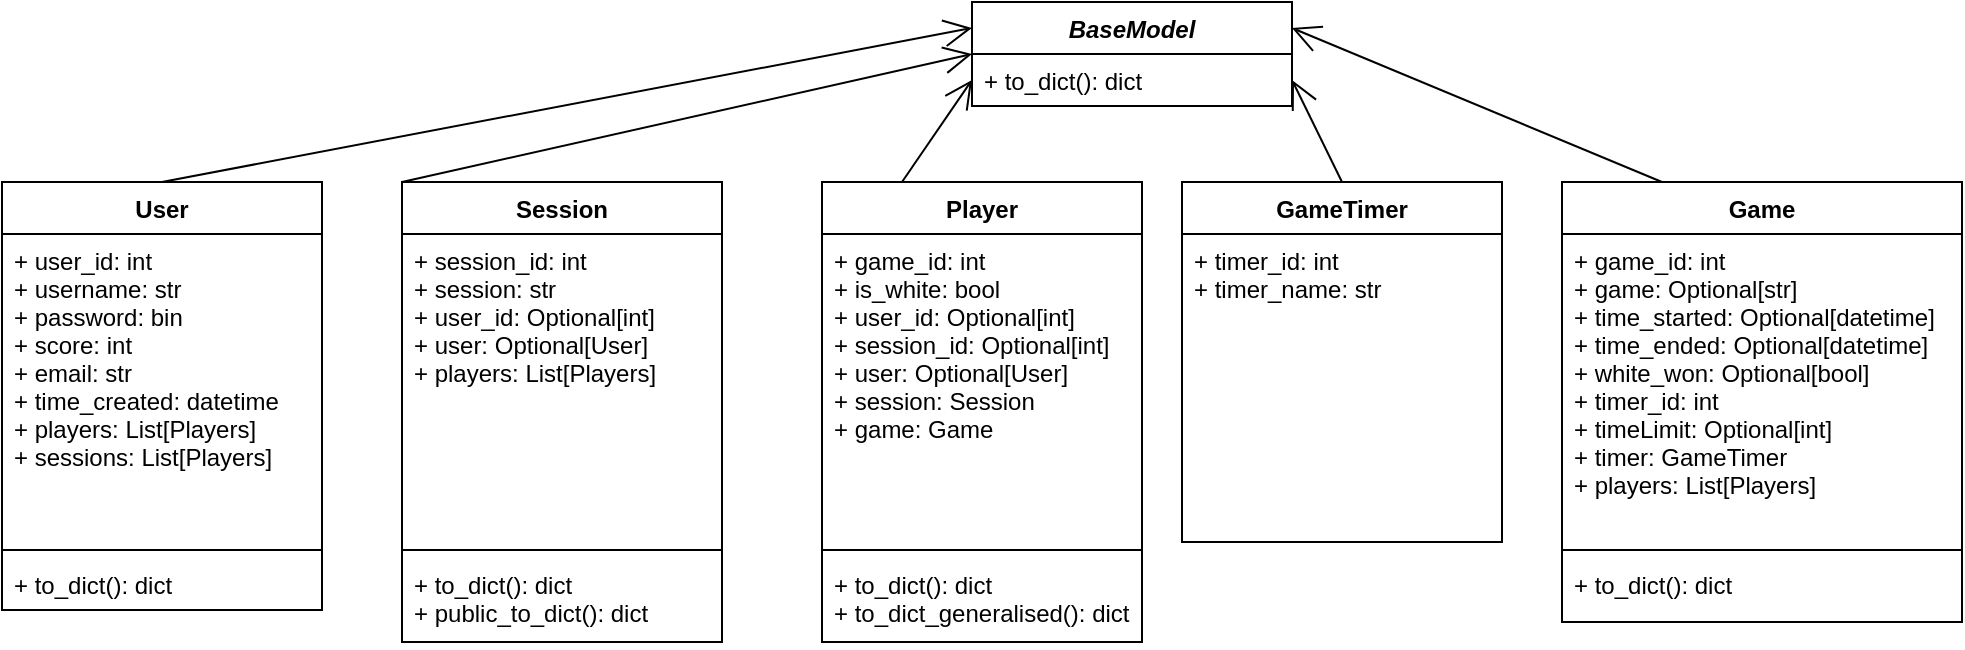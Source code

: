 <mxfile>
    <diagram id="V8mR53ucPUI2j8fdJnKs" name="Page-1">
        <mxGraphModel dx="1074" dy="687" grid="1" gridSize="10" guides="1" tooltips="1" connect="1" arrows="1" fold="1" page="1" pageScale="1" pageWidth="1169" pageHeight="827" math="0" shadow="0">
            <root>
                <mxCell id="0"/>
                <mxCell id="1" parent="0"/>
                <mxCell id="2" value="BaseModel" style="swimlane;fontStyle=3;align=center;verticalAlign=top;childLayout=stackLayout;horizontal=1;startSize=26;horizontalStack=0;resizeParent=1;resizeParentMax=0;resizeLast=0;collapsible=1;marginBottom=0;" parent="1" vertex="1">
                    <mxGeometry x="505" y="40" width="160" height="52" as="geometry"/>
                </mxCell>
                <mxCell id="5" value="+ to_dict(): dict" style="text;strokeColor=none;fillColor=none;align=left;verticalAlign=top;spacingLeft=4;spacingRight=4;overflow=hidden;rotatable=0;points=[[0,0.5],[1,0.5]];portConstraint=eastwest;" parent="2" vertex="1">
                    <mxGeometry y="26" width="160" height="26" as="geometry"/>
                </mxCell>
                <mxCell id="6" value="" style="endArrow=open;endFill=1;endSize=12;html=1;entryX=0;entryY=0.25;entryDx=0;entryDy=0;exitX=0.5;exitY=0;exitDx=0;exitDy=0;" edge="1" parent="1" source="7" target="2">
                    <mxGeometry width="160" relative="1" as="geometry">
                        <mxPoint x="240" y="200" as="sourcePoint"/>
                        <mxPoint x="490" y="350" as="targetPoint"/>
                    </mxGeometry>
                </mxCell>
                <mxCell id="7" value="User" style="swimlane;fontStyle=1;align=center;verticalAlign=top;childLayout=stackLayout;horizontal=1;startSize=26;horizontalStack=0;resizeParent=1;resizeParentMax=0;resizeLast=0;collapsible=1;marginBottom=0;" vertex="1" parent="1">
                    <mxGeometry x="20" y="130" width="160" height="214" as="geometry"/>
                </mxCell>
                <mxCell id="8" value="+ user_id: int&#10;+ username: str&#10;+ password: bin&#10;+ score: int&#10;+ email: str&#10;+ time_created: datetime&#10;+ players: List[Players]&#10;+ sessions: List[Players]" style="text;strokeColor=none;fillColor=none;align=left;verticalAlign=top;spacingLeft=4;spacingRight=4;overflow=hidden;rotatable=0;points=[[0,0.5],[1,0.5]];portConstraint=eastwest;" vertex="1" parent="7">
                    <mxGeometry y="26" width="160" height="154" as="geometry"/>
                </mxCell>
                <mxCell id="9" value="" style="line;strokeWidth=1;fillColor=none;align=left;verticalAlign=middle;spacingTop=-1;spacingLeft=3;spacingRight=3;rotatable=0;labelPosition=right;points=[];portConstraint=eastwest;" vertex="1" parent="7">
                    <mxGeometry y="180" width="160" height="8" as="geometry"/>
                </mxCell>
                <mxCell id="10" value="+ to_dict(): dict" style="text;strokeColor=none;fillColor=none;align=left;verticalAlign=top;spacingLeft=4;spacingRight=4;overflow=hidden;rotatable=0;points=[[0,0.5],[1,0.5]];portConstraint=eastwest;" vertex="1" parent="7">
                    <mxGeometry y="188" width="160" height="26" as="geometry"/>
                </mxCell>
                <mxCell id="13" value="Session" style="swimlane;fontStyle=1;align=center;verticalAlign=top;childLayout=stackLayout;horizontal=1;startSize=26;horizontalStack=0;resizeParent=1;resizeParentMax=0;resizeLast=0;collapsible=1;marginBottom=0;" vertex="1" parent="1">
                    <mxGeometry x="220" y="130" width="160" height="230" as="geometry"/>
                </mxCell>
                <mxCell id="14" value="+ session_id: int&#10;+ session: str&#10;+ user_id: Optional[int]&#10;+ user: Optional[User]&#10;+ players: List[Players]" style="text;strokeColor=none;fillColor=none;align=left;verticalAlign=top;spacingLeft=4;spacingRight=4;overflow=hidden;rotatable=0;points=[[0,0.5],[1,0.5]];portConstraint=eastwest;" vertex="1" parent="13">
                    <mxGeometry y="26" width="160" height="154" as="geometry"/>
                </mxCell>
                <mxCell id="15" value="" style="line;strokeWidth=1;fillColor=none;align=left;verticalAlign=middle;spacingTop=-1;spacingLeft=3;spacingRight=3;rotatable=0;labelPosition=right;points=[];portConstraint=eastwest;" vertex="1" parent="13">
                    <mxGeometry y="180" width="160" height="8" as="geometry"/>
                </mxCell>
                <mxCell id="16" value="+ to_dict(): dict&#10;+ public_to_dict(): dict" style="text;strokeColor=none;fillColor=none;align=left;verticalAlign=top;spacingLeft=4;spacingRight=4;overflow=hidden;rotatable=0;points=[[0,0.5],[1,0.5]];portConstraint=eastwest;" vertex="1" parent="13">
                    <mxGeometry y="188" width="160" height="42" as="geometry"/>
                </mxCell>
                <mxCell id="17" value="" style="endArrow=open;endFill=1;endSize=12;html=1;entryX=0;entryY=0.5;entryDx=0;entryDy=0;exitX=0;exitY=0;exitDx=0;exitDy=0;" edge="1" parent="1" source="13" target="2">
                    <mxGeometry width="160" relative="1" as="geometry">
                        <mxPoint x="110" y="140" as="sourcePoint"/>
                        <mxPoint x="320" y="63" as="targetPoint"/>
                    </mxGeometry>
                </mxCell>
                <mxCell id="18" value="Player" style="swimlane;fontStyle=1;align=center;verticalAlign=top;childLayout=stackLayout;horizontal=1;startSize=26;horizontalStack=0;resizeParent=1;resizeParentMax=0;resizeLast=0;collapsible=1;marginBottom=0;" vertex="1" parent="1">
                    <mxGeometry x="430" y="130" width="160" height="230" as="geometry"/>
                </mxCell>
                <mxCell id="19" value="+ game_id: int&#10;+ is_white: bool&#10;+ user_id: Optional[int]&#10;+ session_id: Optional[int]&#10;+ user: Optional[User]&#10;+ session: Session&#10;+ game: Game" style="text;strokeColor=none;fillColor=none;align=left;verticalAlign=top;spacingLeft=4;spacingRight=4;overflow=hidden;rotatable=0;points=[[0,0.5],[1,0.5]];portConstraint=eastwest;" vertex="1" parent="18">
                    <mxGeometry y="26" width="160" height="154" as="geometry"/>
                </mxCell>
                <mxCell id="20" value="" style="line;strokeWidth=1;fillColor=none;align=left;verticalAlign=middle;spacingTop=-1;spacingLeft=3;spacingRight=3;rotatable=0;labelPosition=right;points=[];portConstraint=eastwest;" vertex="1" parent="18">
                    <mxGeometry y="180" width="160" height="8" as="geometry"/>
                </mxCell>
                <mxCell id="21" value="+ to_dict(): dict&#10;+ to_dict_generalised(): dict" style="text;strokeColor=none;fillColor=none;align=left;verticalAlign=top;spacingLeft=4;spacingRight=4;overflow=hidden;rotatable=0;points=[[0,0.5],[1,0.5]];portConstraint=eastwest;" vertex="1" parent="18">
                    <mxGeometry y="188" width="160" height="42" as="geometry"/>
                </mxCell>
                <mxCell id="22" value="" style="endArrow=open;endFill=1;endSize=12;html=1;entryX=0;entryY=0.5;entryDx=0;entryDy=0;exitX=0.25;exitY=0;exitDx=0;exitDy=0;" edge="1" parent="1" source="18" target="5">
                    <mxGeometry width="160" relative="1" as="geometry">
                        <mxPoint x="230" y="140" as="sourcePoint"/>
                        <mxPoint x="515" y="76" as="targetPoint"/>
                    </mxGeometry>
                </mxCell>
                <mxCell id="23" value="GameTimer" style="swimlane;fontStyle=1;align=center;verticalAlign=top;childLayout=stackLayout;horizontal=1;startSize=26;horizontalStack=0;resizeParent=1;resizeParentMax=0;resizeLast=0;collapsible=1;marginBottom=0;" vertex="1" parent="1">
                    <mxGeometry x="610" y="130" width="160" height="180" as="geometry"/>
                </mxCell>
                <mxCell id="24" value="+ timer_id: int&#10;+ timer_name: str" style="text;strokeColor=none;fillColor=none;align=left;verticalAlign=top;spacingLeft=4;spacingRight=4;overflow=hidden;rotatable=0;points=[[0,0.5],[1,0.5]];portConstraint=eastwest;" vertex="1" parent="23">
                    <mxGeometry y="26" width="160" height="154" as="geometry"/>
                </mxCell>
                <mxCell id="27" value="" style="endArrow=open;endFill=1;endSize=12;html=1;entryX=1;entryY=0.5;entryDx=0;entryDy=0;exitX=0.5;exitY=0;exitDx=0;exitDy=0;" edge="1" parent="1" source="23" target="5">
                    <mxGeometry width="160" relative="1" as="geometry">
                        <mxPoint x="480" y="140" as="sourcePoint"/>
                        <mxPoint x="515" y="89" as="targetPoint"/>
                    </mxGeometry>
                </mxCell>
                <mxCell id="28" value="Game" style="swimlane;fontStyle=1;align=center;verticalAlign=top;childLayout=stackLayout;horizontal=1;startSize=26;horizontalStack=0;resizeParent=1;resizeParentMax=0;resizeLast=0;collapsible=1;marginBottom=0;" vertex="1" parent="1">
                    <mxGeometry x="800" y="130" width="200" height="220" as="geometry"/>
                </mxCell>
                <mxCell id="29" value="+ game_id: int&#10;+ game: Optional[str]&#10;+ time_started: Optional[datetime]&#10;+ time_ended: Optional[datetime]&#10;+ white_won: Optional[bool]&#10;+ timer_id: int&#10;+ timeLimit: Optional[int]&#10;+ timer: GameTimer&#10;+ players: List[Players]" style="text;strokeColor=none;fillColor=none;align=left;verticalAlign=top;spacingLeft=4;spacingRight=4;overflow=hidden;rotatable=0;points=[[0,0.5],[1,0.5]];portConstraint=eastwest;" vertex="1" parent="28">
                    <mxGeometry y="26" width="200" height="154" as="geometry"/>
                </mxCell>
                <mxCell id="30" value="" style="line;strokeWidth=1;fillColor=none;align=left;verticalAlign=middle;spacingTop=-1;spacingLeft=3;spacingRight=3;rotatable=0;labelPosition=right;points=[];portConstraint=eastwest;" vertex="1" parent="28">
                    <mxGeometry y="180" width="200" height="8" as="geometry"/>
                </mxCell>
                <mxCell id="31" value="+ to_dict(): dict" style="text;strokeColor=none;fillColor=none;align=left;verticalAlign=top;spacingLeft=4;spacingRight=4;overflow=hidden;rotatable=0;points=[[0,0.5],[1,0.5]];portConstraint=eastwest;" vertex="1" parent="28">
                    <mxGeometry y="188" width="200" height="32" as="geometry"/>
                </mxCell>
                <mxCell id="32" value="" style="endArrow=open;endFill=1;endSize=12;html=1;entryX=1;entryY=0.25;entryDx=0;entryDy=0;exitX=0.25;exitY=0;exitDx=0;exitDy=0;" edge="1" parent="1" source="28" target="2">
                    <mxGeometry width="160" relative="1" as="geometry">
                        <mxPoint x="700" y="140" as="sourcePoint"/>
                        <mxPoint x="675" y="89" as="targetPoint"/>
                    </mxGeometry>
                </mxCell>
            </root>
        </mxGraphModel>
    </diagram>
</mxfile>